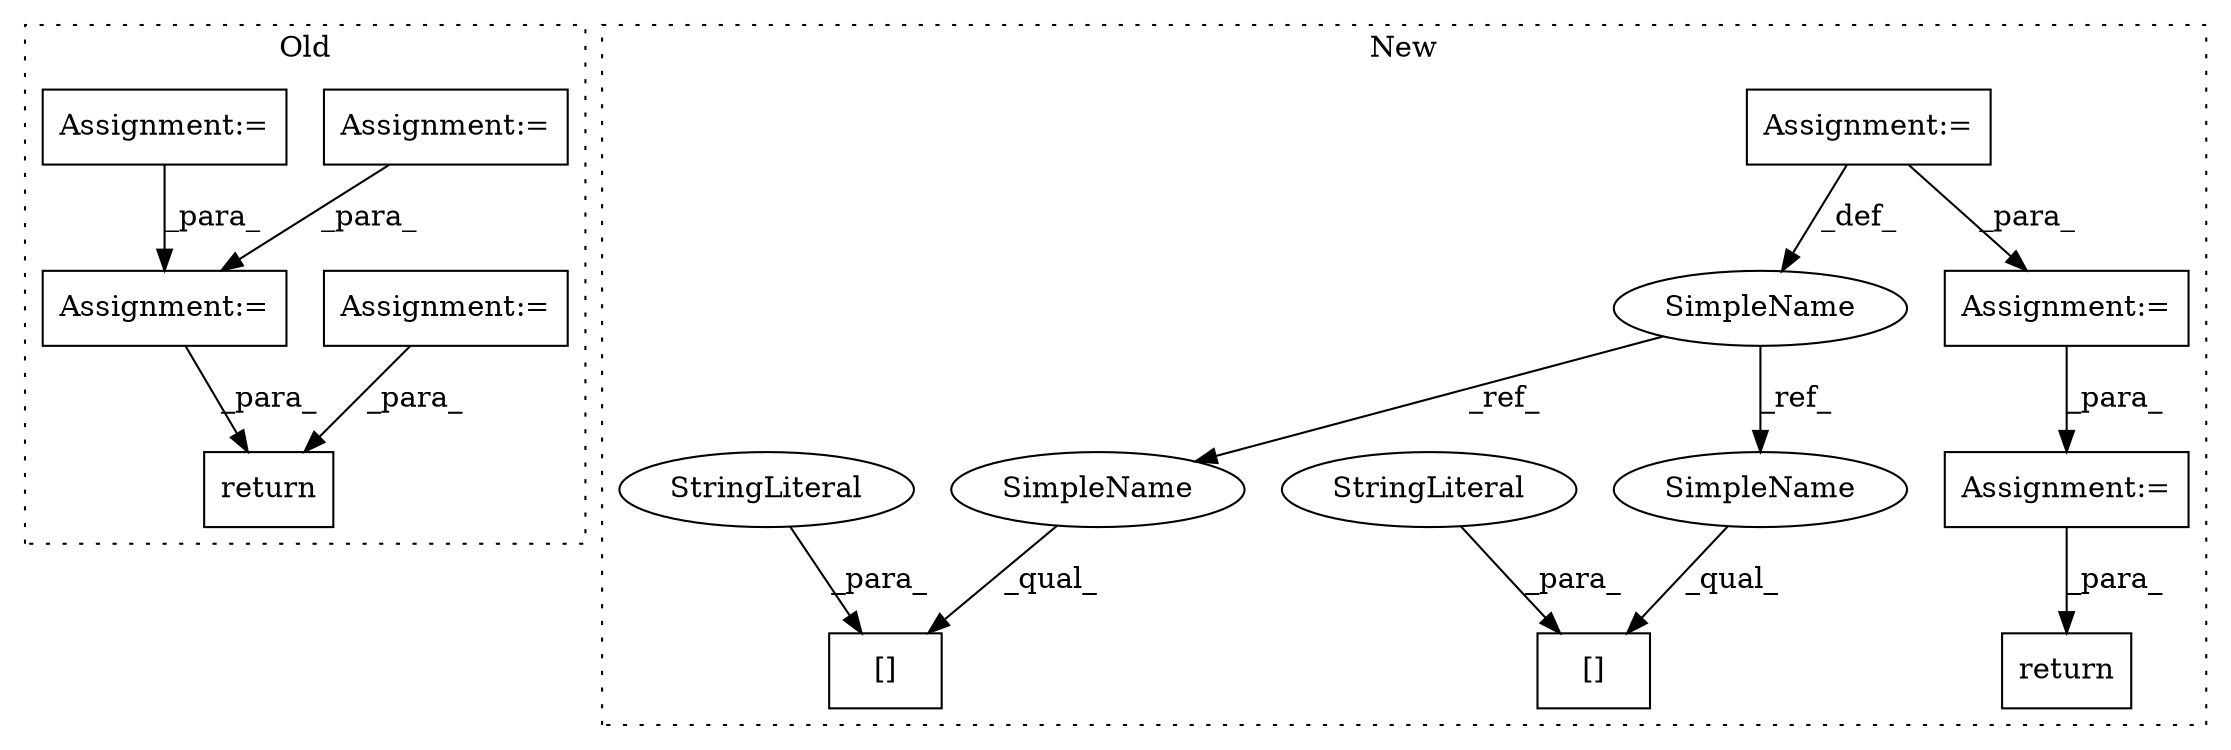 digraph G {
subgraph cluster0 {
1 [label="return" a="41" s="6567" l="7" shape="box"];
5 [label="Assignment:=" a="7" s="6254,6340" l="53,2" shape="box"];
7 [label="Assignment:=" a="7" s="6456" l="1" shape="box"];
8 [label="Assignment:=" a="7" s="6502" l="1" shape="box"];
9 [label="Assignment:=" a="7" s="6245" l="1" shape="box"];
label = "Old";
style="dotted";
}
subgraph cluster1 {
2 [label="[]" a="2" s="6583,6595" l="4,1" shape="box"];
3 [label="Assignment:=" a="7" s="6683" l="31" shape="box"];
4 [label="return" a="41" s="6949" l="7" shape="box"];
6 [label="Assignment:=" a="7" s="6784" l="1" shape="box"];
10 [label="Assignment:=" a="7" s="6556" l="1" shape="box"];
11 [label="[]" a="2" s="6601,6612" l="4,1" shape="box"];
12 [label="StringLiteral" a="45" s="6605" l="7" shape="ellipse"];
13 [label="SimpleName" a="42" s="6686" l="3" shape="ellipse"];
14 [label="StringLiteral" a="45" s="6587" l="8" shape="ellipse"];
15 [label="SimpleName" a="42" s="6583" l="3" shape="ellipse"];
16 [label="SimpleName" a="42" s="6601" l="3" shape="ellipse"];
label = "New";
style="dotted";
}
3 -> 10 [label="_para_"];
3 -> 13 [label="_def_"];
5 -> 8 [label="_para_"];
6 -> 4 [label="_para_"];
7 -> 1 [label="_para_"];
8 -> 1 [label="_para_"];
9 -> 8 [label="_para_"];
10 -> 6 [label="_para_"];
12 -> 11 [label="_para_"];
13 -> 16 [label="_ref_"];
13 -> 15 [label="_ref_"];
14 -> 2 [label="_para_"];
15 -> 2 [label="_qual_"];
16 -> 11 [label="_qual_"];
}